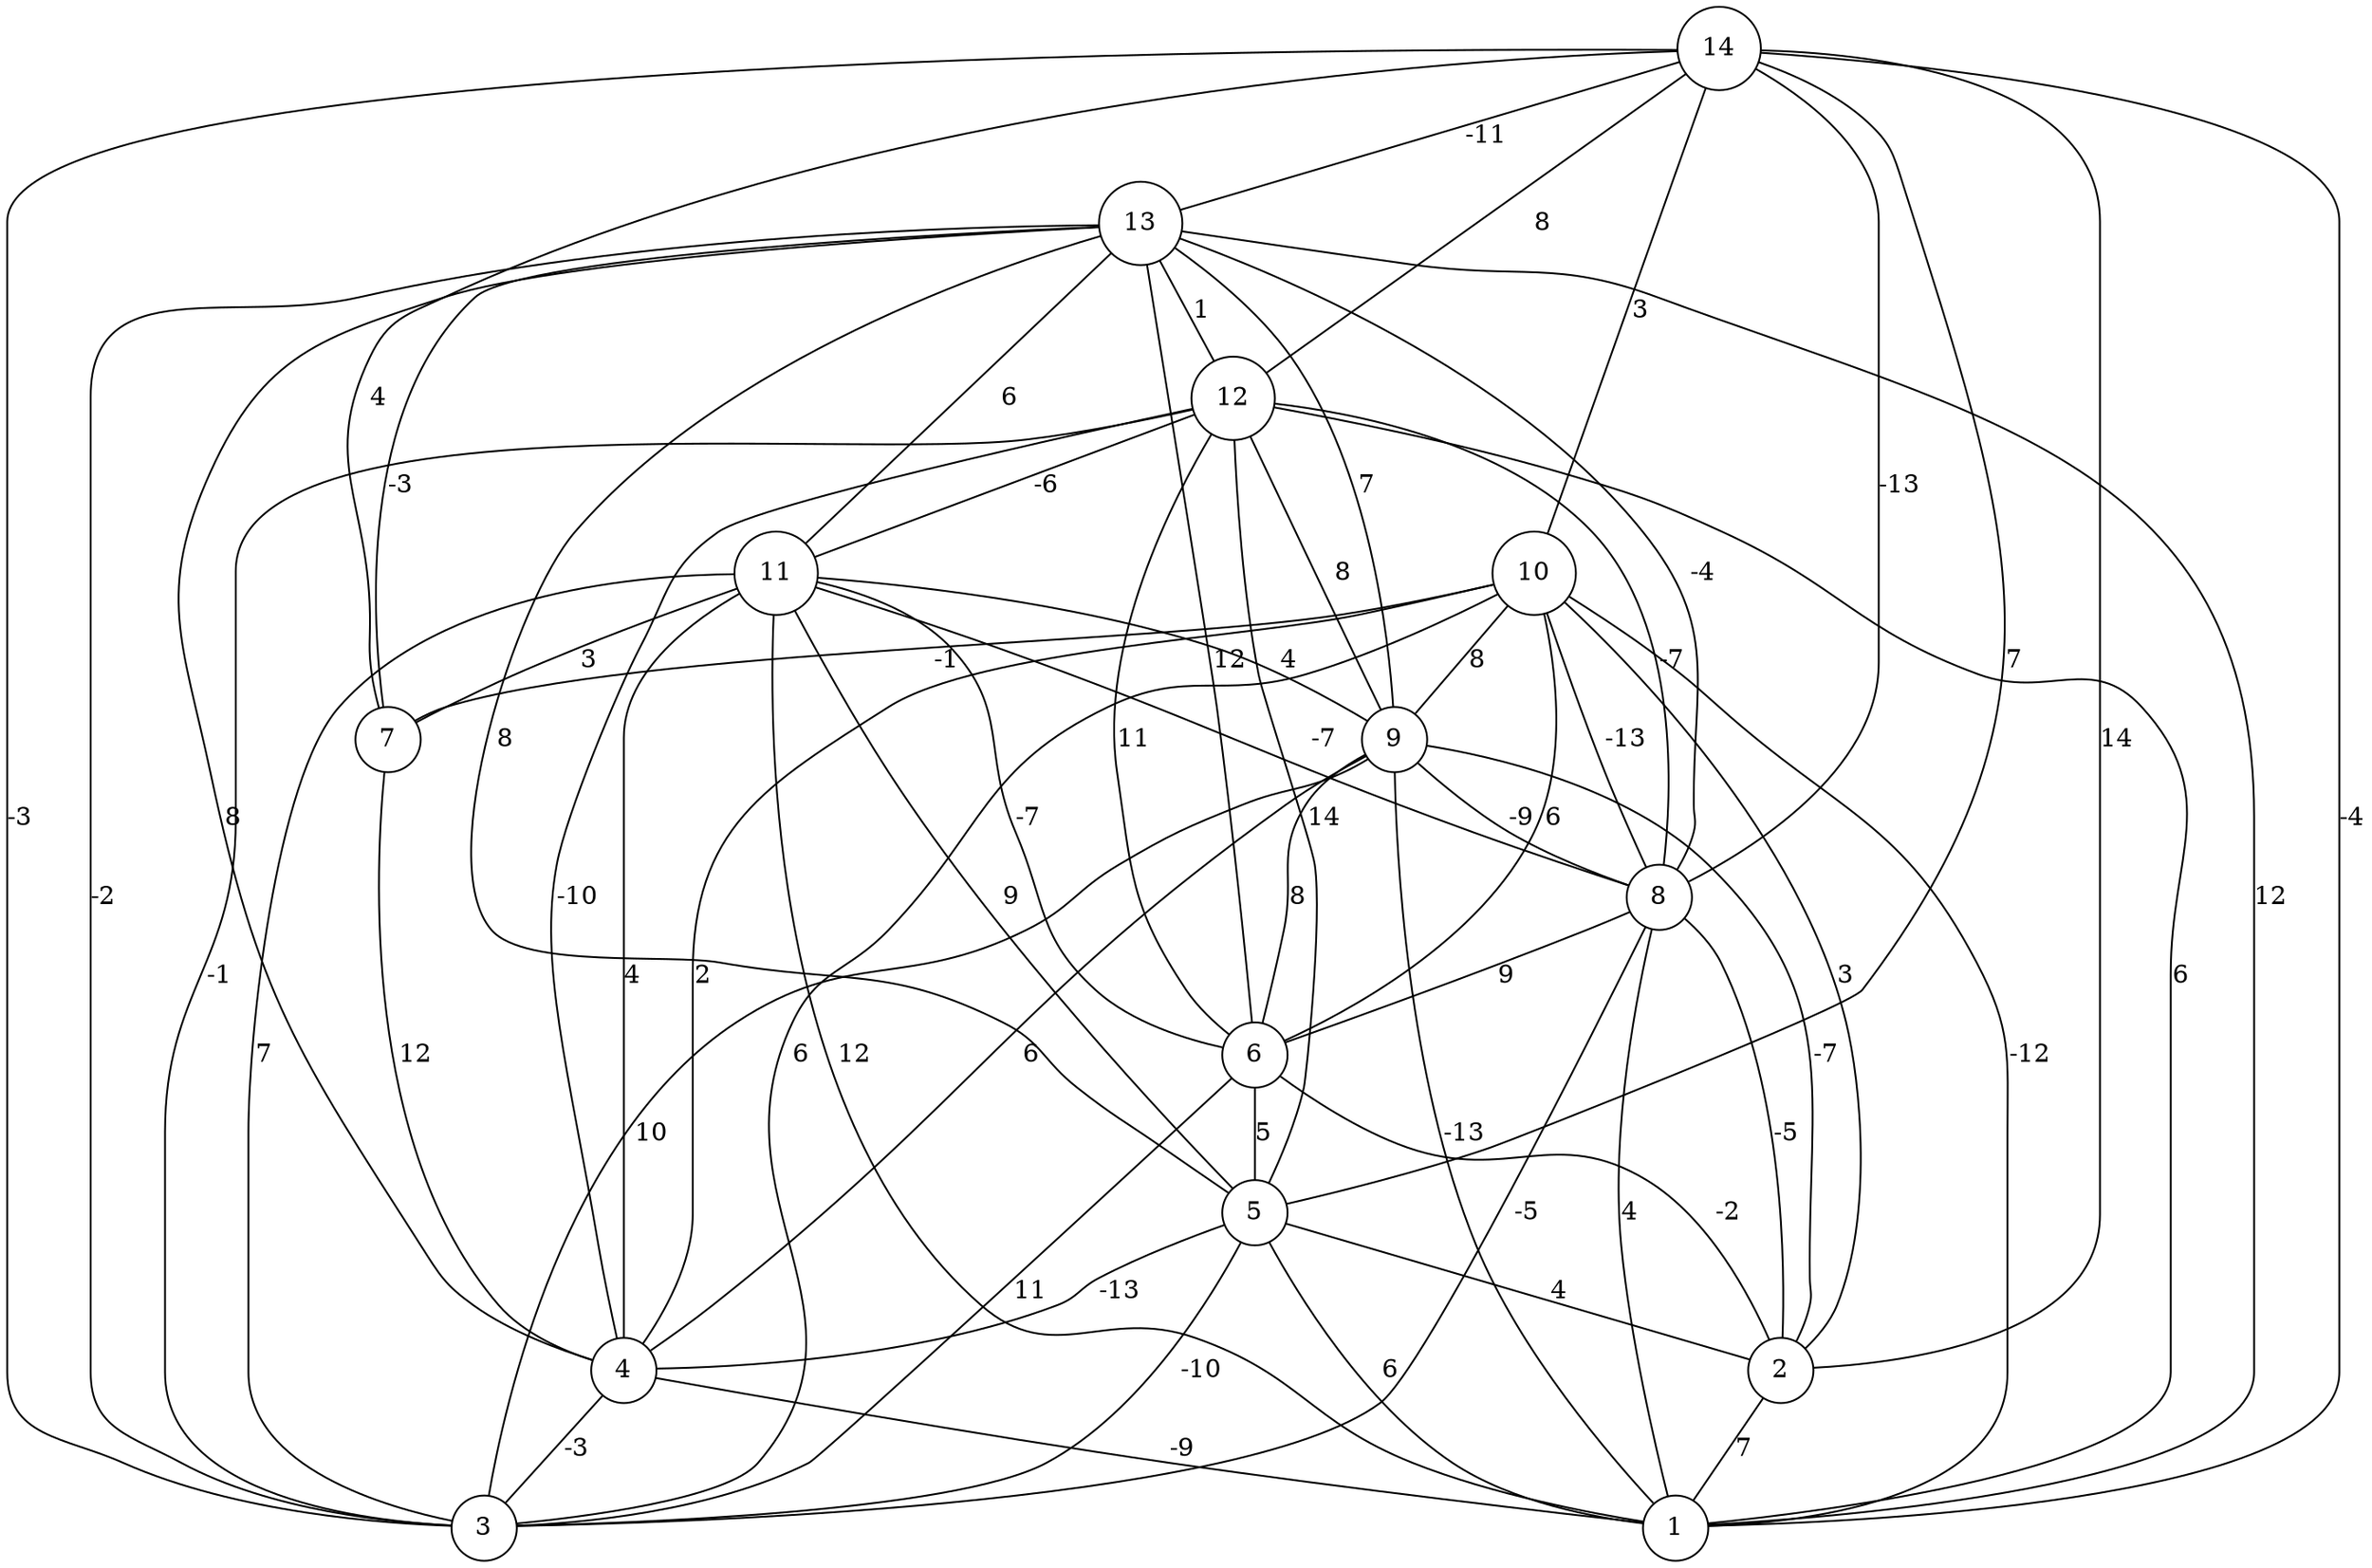 graph { 
	 fontname="Helvetica,Arial,sans-serif" 
	 node [shape = circle]; 
	 14 -- 1 [label = "-4"];
	 14 -- 2 [label = "14"];
	 14 -- 3 [label = "-3"];
	 14 -- 5 [label = "7"];
	 14 -- 7 [label = "4"];
	 14 -- 8 [label = "-13"];
	 14 -- 10 [label = "3"];
	 14 -- 12 [label = "8"];
	 14 -- 13 [label = "-11"];
	 13 -- 1 [label = "12"];
	 13 -- 3 [label = "-2"];
	 13 -- 4 [label = "8"];
	 13 -- 5 [label = "8"];
	 13 -- 6 [label = "12"];
	 13 -- 7 [label = "-3"];
	 13 -- 8 [label = "-4"];
	 13 -- 9 [label = "7"];
	 13 -- 11 [label = "6"];
	 13 -- 12 [label = "1"];
	 12 -- 1 [label = "6"];
	 12 -- 3 [label = "-1"];
	 12 -- 4 [label = "-10"];
	 12 -- 5 [label = "14"];
	 12 -- 6 [label = "11"];
	 12 -- 8 [label = "-7"];
	 12 -- 9 [label = "8"];
	 12 -- 11 [label = "-6"];
	 11 -- 1 [label = "12"];
	 11 -- 3 [label = "7"];
	 11 -- 4 [label = "4"];
	 11 -- 5 [label = "9"];
	 11 -- 6 [label = "-7"];
	 11 -- 7 [label = "3"];
	 11 -- 8 [label = "-7"];
	 11 -- 9 [label = "4"];
	 10 -- 1 [label = "-12"];
	 10 -- 2 [label = "3"];
	 10 -- 3 [label = "6"];
	 10 -- 4 [label = "2"];
	 10 -- 6 [label = "6"];
	 10 -- 7 [label = "-1"];
	 10 -- 8 [label = "-13"];
	 10 -- 9 [label = "8"];
	 9 -- 1 [label = "-13"];
	 9 -- 2 [label = "-7"];
	 9 -- 3 [label = "10"];
	 9 -- 4 [label = "6"];
	 9 -- 6 [label = "8"];
	 9 -- 8 [label = "-9"];
	 8 -- 1 [label = "4"];
	 8 -- 2 [label = "-5"];
	 8 -- 3 [label = "-5"];
	 8 -- 6 [label = "9"];
	 7 -- 4 [label = "12"];
	 6 -- 2 [label = "-2"];
	 6 -- 3 [label = "11"];
	 6 -- 5 [label = "5"];
	 5 -- 1 [label = "6"];
	 5 -- 2 [label = "4"];
	 5 -- 3 [label = "-10"];
	 5 -- 4 [label = "-13"];
	 4 -- 1 [label = "-9"];
	 4 -- 3 [label = "-3"];
	 2 -- 1 [label = "7"];
	 1;
	 2;
	 3;
	 4;
	 5;
	 6;
	 7;
	 8;
	 9;
	 10;
	 11;
	 12;
	 13;
	 14;
}
